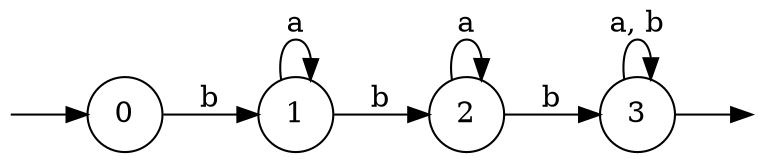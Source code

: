 digraph
{
  vcsn_context = "lal_char(abcde)_b"
  rankdir = LR
  {
    node [style = invis, shape = none, label = "", width = 0, height = 0]
    I0
    F3
  }
  {
    node [shape = circle]
    0
    1
    2
    3
  }
  I0 -> 0
  0 -> 1 [label = "b"]
  1 -> 1 [label = "a"]
  1 -> 2 [label = "b"]
  2 -> 2 [label = "a"]
  2 -> 3 [label = "b"]
  3 -> F3
  3 -> 3 [label = "a, b"]
}
